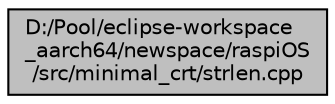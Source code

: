 digraph "D:/Pool/eclipse-workspace_aarch64/newspace/raspiOS/src/minimal_crt/strlen.cpp"
{
  edge [fontname="Helvetica",fontsize="10",labelfontname="Helvetica",labelfontsize="10"];
  node [fontname="Helvetica",fontsize="10",shape=record];
  Node3919 [label="D:/Pool/eclipse-workspace\l_aarch64/newspace/raspiOS\l/src/minimal_crt/strlen.cpp",height=0.2,width=0.4,color="black", fillcolor="grey75", style="filled", fontcolor="black"];
}

